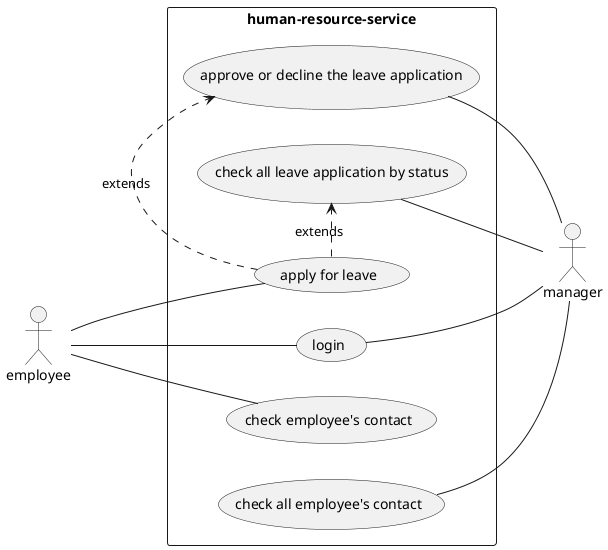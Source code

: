 

@startuml
left to right direction
skinparam packageStyle rectangle
actor employee
actor manager
rectangle human-resource-service {
  employee -- (login)
  employee -- (check employee's contact)
  employee -- (apply for leave)
  (apply for leave) .> (approve or decline the leave application) : extends
  (apply for leave) .> (check all leave application by status) : extends
  (check all leave application by status) -- manager
  (approve or decline the leave application) -- manager
  (check all employee's contact) -- manager
  (login) -- manager
}
@enduml
